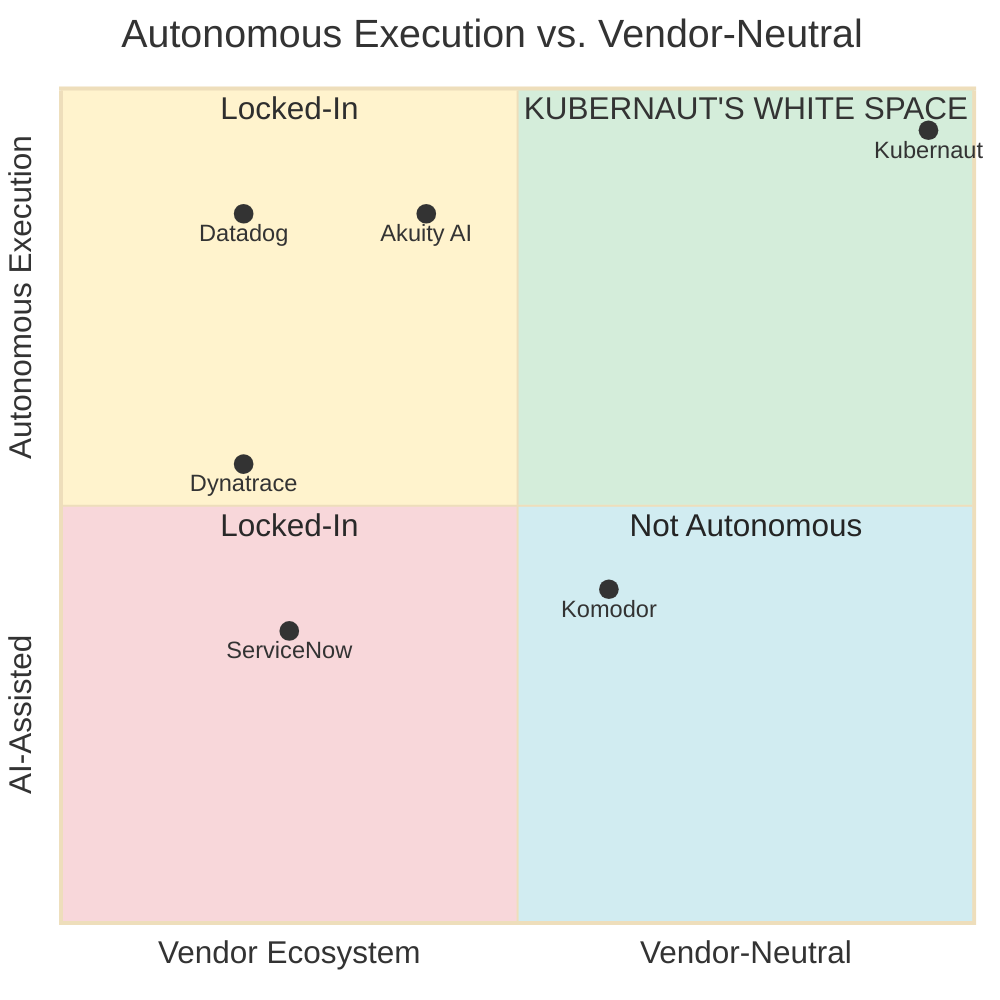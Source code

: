 %%{init: {'theme':'base', 'themeVariables': { 'quadrant1Fill':'#d4edda', 'quadrant2Fill':'#fff3cd', 'quadrant3Fill':'#f8d7da', 'quadrant4Fill':'#d1ecf1'}}}%%
quadrantChart
    title Autonomous Execution vs. Vendor-Neutral
    x-axis "Vendor Ecosystem" --> "Vendor-Neutral"
    y-axis "AI-Assisted" --> "Autonomous Execution"
    quadrant-1 "KUBERNAUT'S WHITE SPACE"
    quadrant-2 "Locked-In"
    quadrant-3 "Locked-In"
    quadrant-4 "Not Autonomous"
    "Kubernaut": [0.95, 0.95]
    "Datadog": [0.2, 0.85]
    "Akuity AI": [0.4, 0.85]
    "Dynatrace": [0.2, 0.55]
    "Komodor": [0.6, 0.4]
    "ServiceNow": [0.25, 0.35]